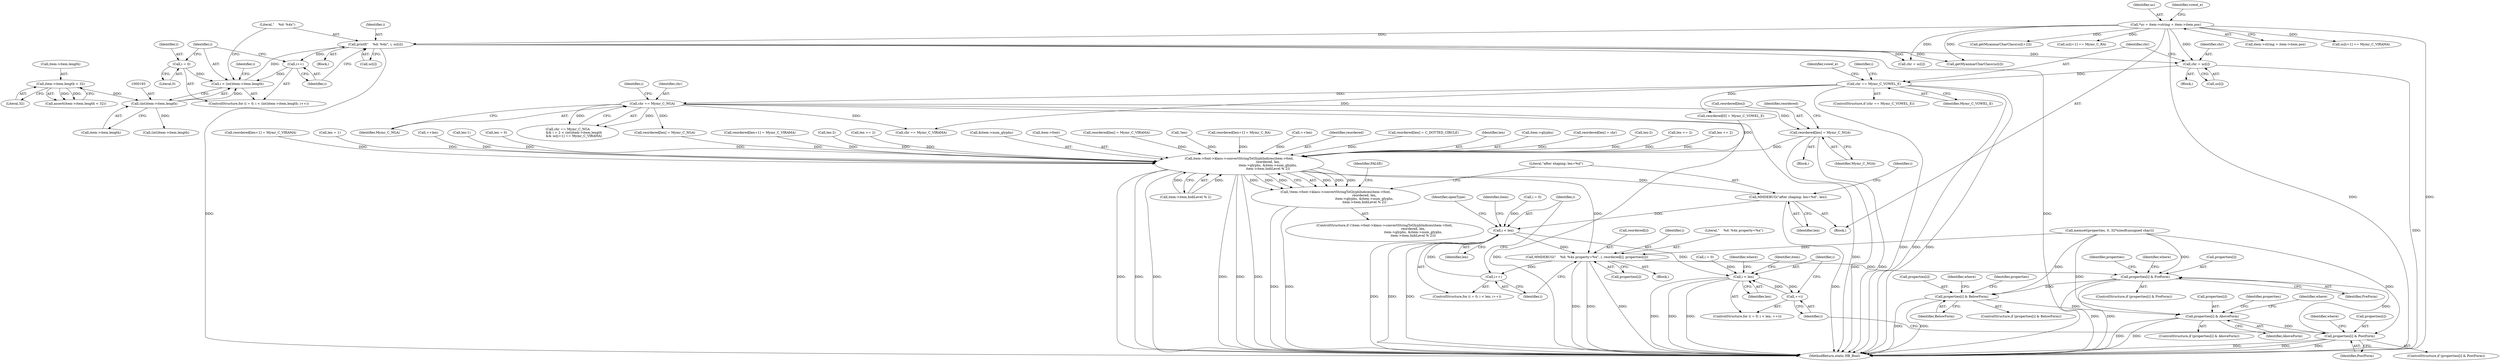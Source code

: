 digraph "0_Chrome_2953a669ec0a32a25c6250d34bf895ec0eb63d27@array" {
"1000448" [label="(Call,reordered[len] = Mymr_C_NGA)"];
"1000245" [label="(Call,chr == Mymr_C_NGA)"];
"1000231" [label="(Call,chr == Mymr_C_VOWEL_E)"];
"1000225" [label="(Call,chr = uc[i])"];
"1000121" [label="(Call,*uc = item->string + item->item.pos)"];
"1000202" [label="(Call,printf(\"    %d: %4x\", i, uc[i]))"];
"1000190" [label="(Call,i < (int)item->item.length)"];
"1000187" [label="(Call,i = 0)"];
"1000199" [label="(Call,i++)"];
"1000192" [label="(Call,(int)item->item.length)"];
"1000177" [label="(Call,item->item.length < 32)"];
"1000611" [label="(Call,item->font->klass->convertStringToGlyphIndices(item->font,\n                                                        reordered, len,\n                                                        item->glyphs, &item->num_glyphs,\n                                                        item->item.bidiLevel % 2))"];
"1000610" [label="(Call,!item->font->klass->convertStringToGlyphIndices(item->font,\n                                                        reordered, len,\n                                                        item->glyphs, &item->num_glyphs,\n                                                        item->item.bidiLevel % 2))"];
"1000633" [label="(Call,MMDEBUG(\"after shaping: len=%d\", len))"];
"1000640" [label="(Call,i < len)"];
"1000682" [label="(Call,MMDEBUG(\"    %d: %4x property=%x\", i, reordered[i], properties[i]))"];
"1000643" [label="(Call,i++)"];
"1000722" [label="(Call,properties[i] & PreForm)"];
"1000733" [label="(Call,properties[i] & BelowForm)"];
"1000744" [label="(Call,properties[i] & AboveForm)"];
"1000755" [label="(Call,properties[i] & PostForm)"];
"1000699" [label="(Call,i < len)"];
"1000702" [label="(Call,++i)"];
"1000309" [label="(Call,uc[i+1] == Mymr_C_RA)"];
"1000226" [label="(Identifier,chr)"];
"1000620" [label="(Call,&item->num_glyphs)"];
"1000236" [label="(Identifier,vowel_e)"];
"1000251" [label="(Identifier,i)"];
"1000615" [label="(Identifier,reordered)"];
"1000382" [label="(Call,reordered[len] = C_DOTTED_CIRCLE)"];
"1000633" [label="(Call,MMDEBUG(\"after shaping: len=%d\", len))"];
"1000448" [label="(Call,reordered[len] = Mymr_C_NGA)"];
"1000123" [label="(Call,item->string + item->item.pos)"];
"1000260" [label="(Call,uc[i+1] == Mymr_C_VIRAMA)"];
"1000700" [label="(Identifier,i)"];
"1000748" [label="(Identifier,AboveForm)"];
"1000624" [label="(Call,item->item.bidiLevel % 2)"];
"1000176" [label="(Call,assert(item->item.length < 32))"];
"1000635" [label="(Identifier,len)"];
"1000684" [label="(Identifier,i)"];
"1000194" [label="(Call,item->item.length)"];
"1000189" [label="(Literal,0)"];
"1000233" [label="(Identifier,Mymr_C_VOWEL_E)"];
"1000616" [label="(Identifier,len)"];
"1000227" [label="(Call,uc[i])"];
"1000751" [label="(Identifier,where)"];
"1000617" [label="(Call,item->glyphs)"];
"1000187" [label="(Call,i = 0)"];
"1000202" [label="(Call,printf(\"    %d: %4x\", i, uc[i]))"];
"1000200" [label="(Identifier,i)"];
"1000122" [label="(Identifier,uc)"];
"1000242" [label="(Identifier,i)"];
"1000733" [label="(Call,properties[i] & BelowForm)"];
"1000134" [label="(Identifier,vowel_e)"];
"1000735" [label="(Identifier,properties)"];
"1000682" [label="(Call,MMDEBUG(\"    %d: %4x property=%x\", i, reordered[i], properties[i]))"];
"1000406" [label="(Call,chr = uc[i])"];
"1000703" [label="(Identifier,i)"];
"1000740" [label="(Identifier,where)"];
"1000570" [label="(Call,reordered[len] = chr)"];
"1000688" [label="(Call,properties[i])"];
"1000449" [label="(Call,reordered[len])"];
"1000683" [label="(Literal,\"    %d: %4x property=%x\")"];
"1000201" [label="(Block,)"];
"1000707" [label="(Identifier,where)"];
"1000638" [label="(Identifier,i)"];
"1000452" [label="(Identifier,Mymr_C_NGA)"];
"1000244" [label="(Call,chr == Mymr_C_NGA\n            && i + 2 < (int)item->item.length\n            && uc[i+1] == Mymr_C_VIRAMA)"];
"1000177" [label="(Call,item->item.length < 32)"];
"1000756" [label="(Call,properties[i])"];
"1000701" [label="(Identifier,len)"];
"1000183" [label="(Literal,32)"];
"1000611" [label="(Call,item->font->klass->convertStringToGlyphIndices(item->font,\n                                                        reordered, len,\n                                                        item->glyphs, &item->num_glyphs,\n                                                        item->item.bidiLevel % 2))"];
"1000542" [label="(Call,len-2)"];
"1000121" [label="(Call,*uc = item->string + item->item.pos)"];
"1000744" [label="(Call,properties[i] & AboveForm)"];
"1000737" [label="(Identifier,BelowForm)"];
"1000745" [label="(Call,properties[i])"];
"1000169" [label="(Call,memset(properties, 0, 32*sizeof(unsigned char)))"];
"1000178" [label="(Call,item->item.length)"];
"1000759" [label="(Identifier,PostForm)"];
"1000247" [label="(Identifier,Mymr_C_NGA)"];
"1000636" [label="(ControlStructure,for (i = 0; i < len; i++))"];
"1000702" [label="(Call,++i)"];
"1000743" [label="(ControlStructure,if (properties[i] & AboveForm))"];
"1000721" [label="(ControlStructure,if (properties[i] & PreForm))"];
"1000245" [label="(Call,chr == Mymr_C_NGA)"];
"1000225" [label="(Call,chr = uc[i])"];
"1000476" [label="(Call,len += 2)"];
"1000722" [label="(Call,properties[i] & PreForm)"];
"1000695" [label="(ControlStructure,for (i = 0; i < len; ++i))"];
"1000376" [label="(Call,len += 2)"];
"1000199" [label="(Call,i++)"];
"1000587" [label="(Call,reordered[len+1] = Mymr_C_VIRAMA)"];
"1000650" [label="(Identifier,item)"];
"1000754" [label="(ControlStructure,if (properties[i] & PostForm))"];
"1000643" [label="(Call,i++)"];
"1000344" [label="(Call,len = 1)"];
"1000232" [label="(Identifier,chr)"];
"1000210" [label="(Identifier,i)"];
"1000230" [label="(ControlStructure,if (chr == Mymr_C_VOWEL_E))"];
"1000729" [label="(Identifier,where)"];
"1000246" [label="(Identifier,chr)"];
"1000113" [label="(Block,)"];
"1000203" [label="(Literal,\"    %d: %4x\")"];
"1000634" [label="(Literal,\"after shaping: len=%d\")"];
"1000644" [label="(Identifier,i)"];
"1000192" [label="(Call,(int)item->item.length)"];
"1000339" [label="(Call,reordered[0] = Mymr_C_VOWEL_E)"];
"1000205" [label="(Call,uc[i])"];
"1000637" [label="(Call,i = 0)"];
"1000575" [label="(Call,++len)"];
"1000746" [label="(Identifier,properties)"];
"1000223" [label="(Block,)"];
"1000632" [label="(Identifier,FALSE)"];
"1000186" [label="(ControlStructure,for (i = 0; i < (int)item->item.length; i++))"];
"1000191" [label="(Identifier,i)"];
"1000642" [label="(Identifier,len)"];
"1000294" [label="(Call,chr == Mymr_C_VIRAMA)"];
"1000231" [label="(Call,chr == Mymr_C_VOWEL_E)"];
"1000582" [label="(Call,reordered[len] = Mymr_C_NGA)"];
"1000609" [label="(ControlStructure,if (!item->font->klass->convertStringToGlyphIndices(item->font,\n                                                        reordered, len,\n                                                        item->glyphs, &item->num_glyphs,\n                                                        item->item.bidiLevel % 2)))"];
"1000520" [label="(Call,len-1)"];
"1000610" [label="(Call,!item->font->klass->convertStringToGlyphIndices(item->font,\n                                                        reordered, len,\n                                                        item->glyphs, &item->num_glyphs,\n                                                        item->item.bidiLevel % 2))"];
"1000685" [label="(Call,reordered[i])"];
"1000726" [label="(Identifier,PreForm)"];
"1000734" [label="(Call,properties[i])"];
"1000640" [label="(Call,i < len)"];
"1000645" [label="(Block,)"];
"1000766" [label="(Identifier,item)"];
"1000154" [label="(Call,len = 0)"];
"1000723" [label="(Call,properties[i])"];
"1000204" [label="(Identifier,i)"];
"1000692" [label="(Identifier,openType)"];
"1000447" [label="(Block,)"];
"1000612" [label="(Call,item->font)"];
"1000352" [label="(Call,reordered[len] = Mymr_C_VIRAMA)"];
"1000567" [label="(Call,!len)"];
"1000641" [label="(Identifier,i)"];
"1000732" [label="(ControlStructure,if (properties[i] & BelowForm))"];
"1000357" [label="(Call,reordered[len+1] = Mymr_C_RA)"];
"1000387" [label="(Call,++len)"];
"1000757" [label="(Identifier,properties)"];
"1000188" [label="(Identifier,i)"];
"1000431" [label="(Call,getMyanmarCharClass(uc[i]))"];
"1000762" [label="(Identifier,where)"];
"1000755" [label="(Call,properties[i] & PostForm)"];
"1000453" [label="(Call,reordered[len+1] = Mymr_C_VIRAMA)"];
"1000455" [label="(Identifier,reordered)"];
"1000696" [label="(Call,i = 0)"];
"1000536" [label="(Call,len-2)"];
"1000793" [label="(MethodReturn,static HB_Bool)"];
"1000214" [label="(Call,(int)item->item.length)"];
"1000699" [label="(Call,i < len)"];
"1000606" [label="(Call,len += 2)"];
"1000190" [label="(Call,i < (int)item->item.length)"];
"1000271" [label="(Call,getMyanmarCharClass(uc[i+2]))"];
"1000448" -> "1000447"  [label="AST: "];
"1000448" -> "1000452"  [label="CFG: "];
"1000449" -> "1000448"  [label="AST: "];
"1000452" -> "1000448"  [label="AST: "];
"1000455" -> "1000448"  [label="CFG: "];
"1000448" -> "1000793"  [label="DDG: "];
"1000448" -> "1000793"  [label="DDG: "];
"1000245" -> "1000448"  [label="DDG: "];
"1000448" -> "1000611"  [label="DDG: "];
"1000245" -> "1000244"  [label="AST: "];
"1000245" -> "1000247"  [label="CFG: "];
"1000246" -> "1000245"  [label="AST: "];
"1000247" -> "1000245"  [label="AST: "];
"1000251" -> "1000245"  [label="CFG: "];
"1000244" -> "1000245"  [label="CFG: "];
"1000245" -> "1000793"  [label="DDG: "];
"1000245" -> "1000793"  [label="DDG: "];
"1000245" -> "1000244"  [label="DDG: "];
"1000245" -> "1000244"  [label="DDG: "];
"1000231" -> "1000245"  [label="DDG: "];
"1000245" -> "1000294"  [label="DDG: "];
"1000245" -> "1000582"  [label="DDG: "];
"1000231" -> "1000230"  [label="AST: "];
"1000231" -> "1000233"  [label="CFG: "];
"1000232" -> "1000231"  [label="AST: "];
"1000233" -> "1000231"  [label="AST: "];
"1000236" -> "1000231"  [label="CFG: "];
"1000242" -> "1000231"  [label="CFG: "];
"1000231" -> "1000793"  [label="DDG: "];
"1000231" -> "1000793"  [label="DDG: "];
"1000231" -> "1000793"  [label="DDG: "];
"1000225" -> "1000231"  [label="DDG: "];
"1000231" -> "1000294"  [label="DDG: "];
"1000231" -> "1000339"  [label="DDG: "];
"1000225" -> "1000223"  [label="AST: "];
"1000225" -> "1000227"  [label="CFG: "];
"1000226" -> "1000225"  [label="AST: "];
"1000227" -> "1000225"  [label="AST: "];
"1000232" -> "1000225"  [label="CFG: "];
"1000225" -> "1000793"  [label="DDG: "];
"1000121" -> "1000225"  [label="DDG: "];
"1000202" -> "1000225"  [label="DDG: "];
"1000121" -> "1000113"  [label="AST: "];
"1000121" -> "1000123"  [label="CFG: "];
"1000122" -> "1000121"  [label="AST: "];
"1000123" -> "1000121"  [label="AST: "];
"1000134" -> "1000121"  [label="CFG: "];
"1000121" -> "1000793"  [label="DDG: "];
"1000121" -> "1000793"  [label="DDG: "];
"1000121" -> "1000202"  [label="DDG: "];
"1000121" -> "1000260"  [label="DDG: "];
"1000121" -> "1000271"  [label="DDG: "];
"1000121" -> "1000309"  [label="DDG: "];
"1000121" -> "1000406"  [label="DDG: "];
"1000121" -> "1000431"  [label="DDG: "];
"1000202" -> "1000201"  [label="AST: "];
"1000202" -> "1000205"  [label="CFG: "];
"1000203" -> "1000202"  [label="AST: "];
"1000204" -> "1000202"  [label="AST: "];
"1000205" -> "1000202"  [label="AST: "];
"1000200" -> "1000202"  [label="CFG: "];
"1000202" -> "1000793"  [label="DDG: "];
"1000202" -> "1000793"  [label="DDG: "];
"1000202" -> "1000199"  [label="DDG: "];
"1000190" -> "1000202"  [label="DDG: "];
"1000202" -> "1000406"  [label="DDG: "];
"1000202" -> "1000431"  [label="DDG: "];
"1000190" -> "1000186"  [label="AST: "];
"1000190" -> "1000192"  [label="CFG: "];
"1000191" -> "1000190"  [label="AST: "];
"1000192" -> "1000190"  [label="AST: "];
"1000203" -> "1000190"  [label="CFG: "];
"1000210" -> "1000190"  [label="CFG: "];
"1000187" -> "1000190"  [label="DDG: "];
"1000199" -> "1000190"  [label="DDG: "];
"1000192" -> "1000190"  [label="DDG: "];
"1000187" -> "1000186"  [label="AST: "];
"1000187" -> "1000189"  [label="CFG: "];
"1000188" -> "1000187"  [label="AST: "];
"1000189" -> "1000187"  [label="AST: "];
"1000191" -> "1000187"  [label="CFG: "];
"1000199" -> "1000186"  [label="AST: "];
"1000199" -> "1000200"  [label="CFG: "];
"1000200" -> "1000199"  [label="AST: "];
"1000191" -> "1000199"  [label="CFG: "];
"1000192" -> "1000194"  [label="CFG: "];
"1000193" -> "1000192"  [label="AST: "];
"1000194" -> "1000192"  [label="AST: "];
"1000177" -> "1000192"  [label="DDG: "];
"1000192" -> "1000214"  [label="DDG: "];
"1000177" -> "1000176"  [label="AST: "];
"1000177" -> "1000183"  [label="CFG: "];
"1000178" -> "1000177"  [label="AST: "];
"1000183" -> "1000177"  [label="AST: "];
"1000176" -> "1000177"  [label="CFG: "];
"1000177" -> "1000176"  [label="DDG: "];
"1000177" -> "1000176"  [label="DDG: "];
"1000611" -> "1000610"  [label="AST: "];
"1000611" -> "1000624"  [label="CFG: "];
"1000612" -> "1000611"  [label="AST: "];
"1000615" -> "1000611"  [label="AST: "];
"1000616" -> "1000611"  [label="AST: "];
"1000617" -> "1000611"  [label="AST: "];
"1000620" -> "1000611"  [label="AST: "];
"1000624" -> "1000611"  [label="AST: "];
"1000610" -> "1000611"  [label="CFG: "];
"1000611" -> "1000793"  [label="DDG: "];
"1000611" -> "1000793"  [label="DDG: "];
"1000611" -> "1000793"  [label="DDG: "];
"1000611" -> "1000793"  [label="DDG: "];
"1000611" -> "1000793"  [label="DDG: "];
"1000611" -> "1000793"  [label="DDG: "];
"1000611" -> "1000610"  [label="DDG: "];
"1000611" -> "1000610"  [label="DDG: "];
"1000611" -> "1000610"  [label="DDG: "];
"1000611" -> "1000610"  [label="DDG: "];
"1000611" -> "1000610"  [label="DDG: "];
"1000611" -> "1000610"  [label="DDG: "];
"1000582" -> "1000611"  [label="DDG: "];
"1000357" -> "1000611"  [label="DDG: "];
"1000339" -> "1000611"  [label="DDG: "];
"1000453" -> "1000611"  [label="DDG: "];
"1000570" -> "1000611"  [label="DDG: "];
"1000382" -> "1000611"  [label="DDG: "];
"1000587" -> "1000611"  [label="DDG: "];
"1000352" -> "1000611"  [label="DDG: "];
"1000606" -> "1000611"  [label="DDG: "];
"1000376" -> "1000611"  [label="DDG: "];
"1000567" -> "1000611"  [label="DDG: "];
"1000154" -> "1000611"  [label="DDG: "];
"1000387" -> "1000611"  [label="DDG: "];
"1000476" -> "1000611"  [label="DDG: "];
"1000542" -> "1000611"  [label="DDG: "];
"1000520" -> "1000611"  [label="DDG: "];
"1000575" -> "1000611"  [label="DDG: "];
"1000344" -> "1000611"  [label="DDG: "];
"1000536" -> "1000611"  [label="DDG: "];
"1000624" -> "1000611"  [label="DDG: "];
"1000624" -> "1000611"  [label="DDG: "];
"1000611" -> "1000633"  [label="DDG: "];
"1000611" -> "1000682"  [label="DDG: "];
"1000610" -> "1000609"  [label="AST: "];
"1000632" -> "1000610"  [label="CFG: "];
"1000634" -> "1000610"  [label="CFG: "];
"1000610" -> "1000793"  [label="DDG: "];
"1000610" -> "1000793"  [label="DDG: "];
"1000633" -> "1000113"  [label="AST: "];
"1000633" -> "1000635"  [label="CFG: "];
"1000634" -> "1000633"  [label="AST: "];
"1000635" -> "1000633"  [label="AST: "];
"1000638" -> "1000633"  [label="CFG: "];
"1000633" -> "1000793"  [label="DDG: "];
"1000633" -> "1000640"  [label="DDG: "];
"1000640" -> "1000636"  [label="AST: "];
"1000640" -> "1000642"  [label="CFG: "];
"1000641" -> "1000640"  [label="AST: "];
"1000642" -> "1000640"  [label="AST: "];
"1000650" -> "1000640"  [label="CFG: "];
"1000692" -> "1000640"  [label="CFG: "];
"1000640" -> "1000793"  [label="DDG: "];
"1000640" -> "1000793"  [label="DDG: "];
"1000640" -> "1000793"  [label="DDG: "];
"1000637" -> "1000640"  [label="DDG: "];
"1000643" -> "1000640"  [label="DDG: "];
"1000640" -> "1000682"  [label="DDG: "];
"1000640" -> "1000699"  [label="DDG: "];
"1000682" -> "1000645"  [label="AST: "];
"1000682" -> "1000688"  [label="CFG: "];
"1000683" -> "1000682"  [label="AST: "];
"1000684" -> "1000682"  [label="AST: "];
"1000685" -> "1000682"  [label="AST: "];
"1000688" -> "1000682"  [label="AST: "];
"1000644" -> "1000682"  [label="CFG: "];
"1000682" -> "1000793"  [label="DDG: "];
"1000682" -> "1000793"  [label="DDG: "];
"1000682" -> "1000793"  [label="DDG: "];
"1000682" -> "1000643"  [label="DDG: "];
"1000169" -> "1000682"  [label="DDG: "];
"1000682" -> "1000722"  [label="DDG: "];
"1000643" -> "1000636"  [label="AST: "];
"1000643" -> "1000644"  [label="CFG: "];
"1000644" -> "1000643"  [label="AST: "];
"1000641" -> "1000643"  [label="CFG: "];
"1000722" -> "1000721"  [label="AST: "];
"1000722" -> "1000726"  [label="CFG: "];
"1000723" -> "1000722"  [label="AST: "];
"1000726" -> "1000722"  [label="AST: "];
"1000729" -> "1000722"  [label="CFG: "];
"1000735" -> "1000722"  [label="CFG: "];
"1000722" -> "1000793"  [label="DDG: "];
"1000722" -> "1000793"  [label="DDG: "];
"1000169" -> "1000722"  [label="DDG: "];
"1000755" -> "1000722"  [label="DDG: "];
"1000722" -> "1000733"  [label="DDG: "];
"1000733" -> "1000732"  [label="AST: "];
"1000733" -> "1000737"  [label="CFG: "];
"1000734" -> "1000733"  [label="AST: "];
"1000737" -> "1000733"  [label="AST: "];
"1000740" -> "1000733"  [label="CFG: "];
"1000746" -> "1000733"  [label="CFG: "];
"1000733" -> "1000793"  [label="DDG: "];
"1000733" -> "1000793"  [label="DDG: "];
"1000169" -> "1000733"  [label="DDG: "];
"1000733" -> "1000744"  [label="DDG: "];
"1000744" -> "1000743"  [label="AST: "];
"1000744" -> "1000748"  [label="CFG: "];
"1000745" -> "1000744"  [label="AST: "];
"1000748" -> "1000744"  [label="AST: "];
"1000751" -> "1000744"  [label="CFG: "];
"1000757" -> "1000744"  [label="CFG: "];
"1000744" -> "1000793"  [label="DDG: "];
"1000744" -> "1000793"  [label="DDG: "];
"1000169" -> "1000744"  [label="DDG: "];
"1000744" -> "1000755"  [label="DDG: "];
"1000755" -> "1000754"  [label="AST: "];
"1000755" -> "1000759"  [label="CFG: "];
"1000756" -> "1000755"  [label="AST: "];
"1000759" -> "1000755"  [label="AST: "];
"1000762" -> "1000755"  [label="CFG: "];
"1000703" -> "1000755"  [label="CFG: "];
"1000755" -> "1000793"  [label="DDG: "];
"1000755" -> "1000793"  [label="DDG: "];
"1000755" -> "1000793"  [label="DDG: "];
"1000169" -> "1000755"  [label="DDG: "];
"1000699" -> "1000695"  [label="AST: "];
"1000699" -> "1000701"  [label="CFG: "];
"1000700" -> "1000699"  [label="AST: "];
"1000701" -> "1000699"  [label="AST: "];
"1000707" -> "1000699"  [label="CFG: "];
"1000766" -> "1000699"  [label="CFG: "];
"1000699" -> "1000793"  [label="DDG: "];
"1000699" -> "1000793"  [label="DDG: "];
"1000699" -> "1000793"  [label="DDG: "];
"1000696" -> "1000699"  [label="DDG: "];
"1000702" -> "1000699"  [label="DDG: "];
"1000699" -> "1000702"  [label="DDG: "];
"1000702" -> "1000695"  [label="AST: "];
"1000702" -> "1000703"  [label="CFG: "];
"1000703" -> "1000702"  [label="AST: "];
"1000700" -> "1000702"  [label="CFG: "];
}
